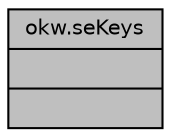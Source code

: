 digraph "okw.seKeys"
{
 // INTERACTIVE_SVG=YES
  edge [fontname="Helvetica",fontsize="10",labelfontname="Helvetica",labelfontsize="10"];
  node [fontname="Helvetica",fontsize="10",shape=record];
  Node1 [label="{okw.seKeys\n||}",height=0.2,width=0.4,color="black", fillcolor="grey75", style="filled", fontcolor="black"];
}
